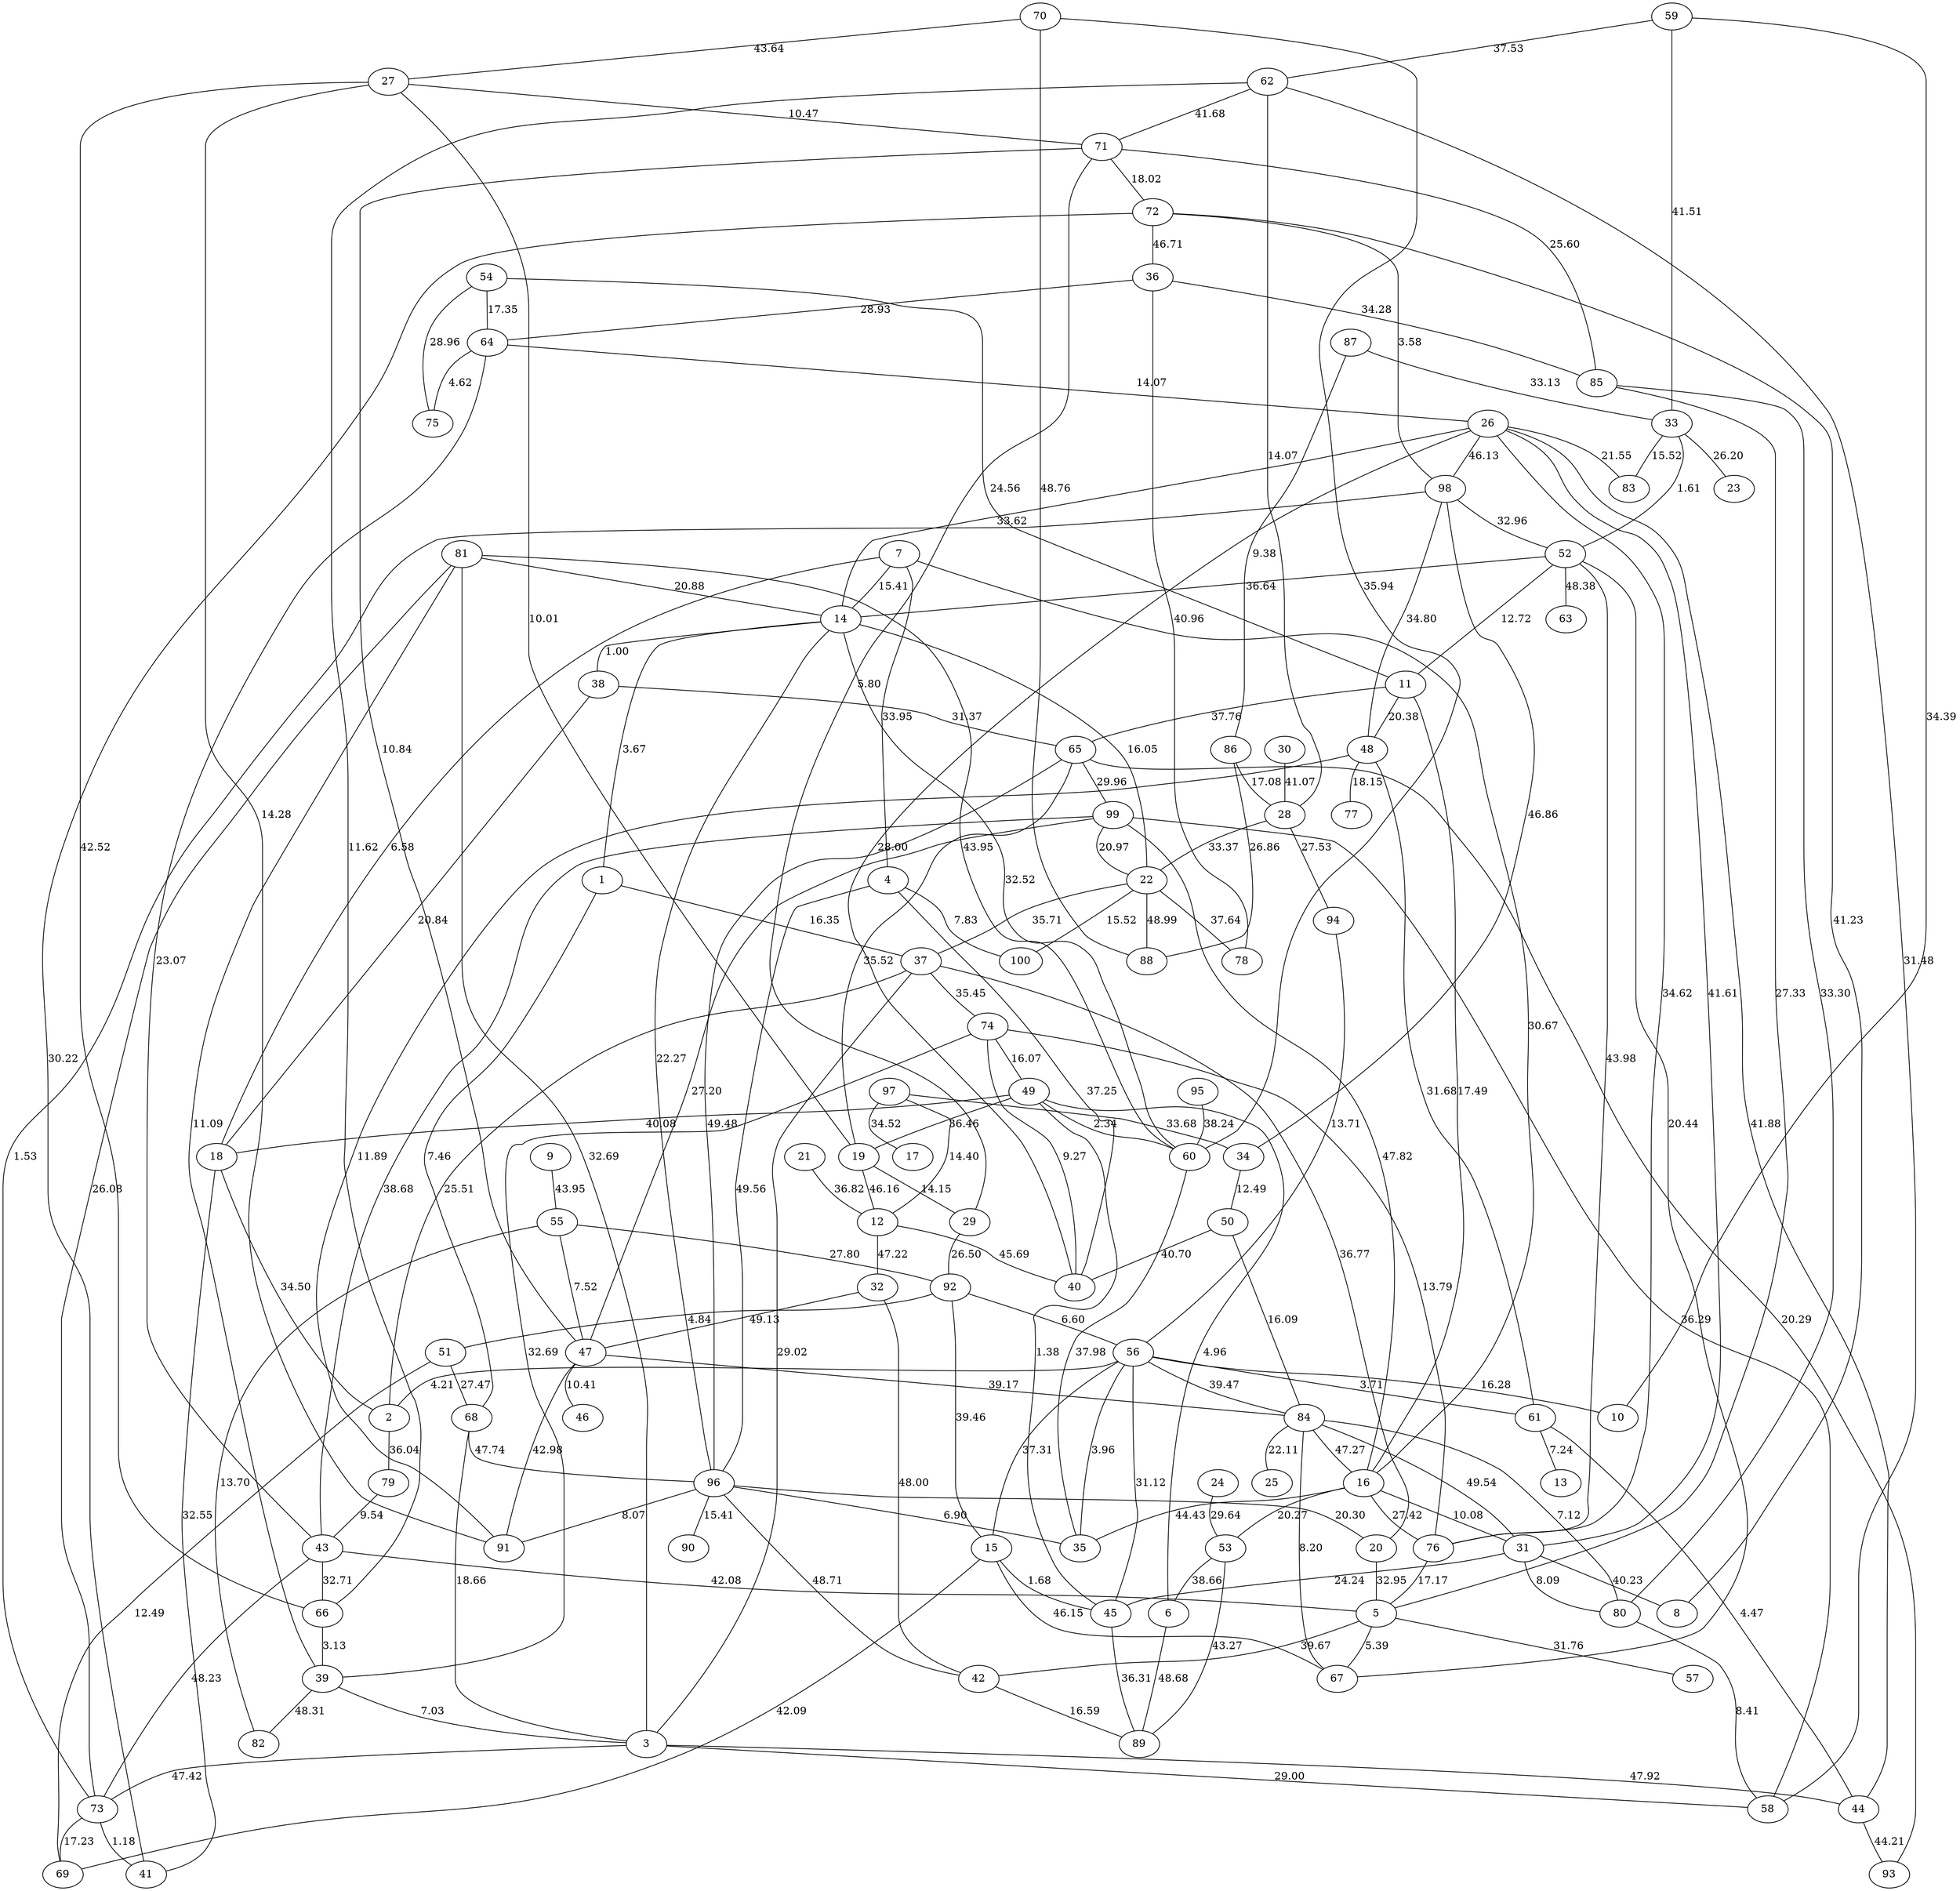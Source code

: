 graph {
70--60[label=35.94]
49--6[label=4.96]
98--72[label=3.58]
14--38[label=1.00]
4--100[label=7.83]
11--48[label=20.38]
81--39[label=11.09]
34--50[label=12.49]
30--28[label=41.07]
31--84[label=49.54]
73--69[label=17.23]
37--20[label=36.77]
52--14[label=36.64]
51--68[label=27.47]
52--67[label=20.44]
59--10[label=34.39]
2--37[label=25.51]
45--89[label=36.31]
97--17[label=34.52]
58--99[label=36.29]
39--3[label=7.03]
96--14[label=22.27]
56--61[label=3.71]
43--64[label=23.07]
52--76[label=43.98]
98--48[label=34.80]
62--66[label=11.62]
18--2[label=34.50]
85--5[label=27.33]
42--89[label=16.59]
3--44[label=47.92]
55--92[label=27.80]
56--84[label=39.47]
84--25[label=22.11]
61--44[label=4.47]
91--27[label=14.28]
62--71[label=41.68]
47--91[label=42.98]
24--53[label=29.64]
92--15[label=39.46]
55--47[label=7.52]
27--71[label=10.47]
96--20[label=20.30]
54--75[label=28.96]
72--36[label=46.71]
71--72[label=18.02]
40--26[label=28.00]
40--74[label=9.27]
39--82[label=48.31]
14--1[label=3.67]
19--29[label=14.15]
50--40[label=40.70]
49--18[label=40.08]
48--91[label=11.89]
59--33[label=41.51]
36--85[label=34.28]
1--68[label=7.46]
71--29[label=5.80]
11--65[label=37.76]
85--71[label=25.60]
22--88[label=48.99]
74--76[label=13.79]
81--14[label=20.88]
96--65[label=49.48]
84--80[label=7.12]
29--92[label=26.50]
97--12[label=14.40]
84--16[label=47.27]
60--35[label=37.98]
31--80[label=8.09]
9--55[label=43.95]
5--42[label=39.67]
86--28[label=17.08]
87--33[label=33.13]
54--11[label=24.56]
48--77[label=18.15]
26--98[label=46.13]
5--57[label=31.76]
14--60[label=32.52]
68--96[label=47.74]
62--28[label=14.07]
96--90[label=15.41]
98--34[label=46.86]
38--65[label=31.37]
15--69[label=42.09]
56--45[label=31.12]
66--27[label=42.52]
85--80[label=33.30]
33--52[label=1.61]
6--89[label=48.68]
64--26[label=14.07]
65--19[label=35.52]
48--61[label=31.68]
31--8[label=40.23]
73--98[label=1.53]
4--40[label=37.25]
50--84[label=16.09]
64--75[label=4.62]
70--27[label=43.64]
26--76[label=34.62]
99--47[label=27.20]
56--35[label=3.96]
47--71[label=10.84]
11--16[label=17.49]
92--56[label=6.60]
12--32[label=47.22]
26--14[label=33.62]
49--19[label=36.46]
49--60[label=2.34]
1--37[label=16.35]
43--5[label=42.08]
56--15[label=37.31]
66--39[label=3.13]
16--53[label=20.27]
96--91[label=8.07]
51--69[label=12.49]
21--12[label=36.82]
22--100[label=15.52]
32--47[label=49.13]
59--62[label=37.53]
28--94[label=27.53]
86--88[label=26.86]
98--52[label=32.96]
61--13[label=7.24]
76--5[label=17.17]
72--41[label=30.22]
15--67[label=46.15]
14--22[label=16.05]
3--37[label=29.02]
81--60[label=43.95]
96--42[label=48.71]
37--74[label=35.45]
16--31[label=10.08]
96--35[label=6.90]
15--45[label=1.68]
43--99[label=38.68]
52--11[label=12.72]
56--10[label=16.28]
87--86[label=9.38]
22--78[label=37.64]
36--78[label=40.96]
74--49[label=16.07]
7--18[label=6.58]
74--39[label=32.69]
12--40[label=45.69]
44--93[label=44.21]
16--76[label=27.42]
33--23[label=26.20]
53--89[label=43.27]
55--82[label=13.70]
3--58[label=29.00]
52--63[label=48.38]
5--67[label=5.39]
73--41[label=1.18]
22--37[label=35.71]
20--5[label=32.95]
31--45[label=24.24]
54--64[label=17.35]
99--16[label=47.82]
99--22[label=20.97]
68--3[label=18.66]
36--64[label=28.93]
7--16[label=30.67]
26--83[label=21.55]
62--58[label=31.48]
79--43[label=9.54]
18--38[label=20.84]
94--56[label=13.71]
32--42[label=48.00]
43--73[label=48.23]
81--73[label=26.08]
16--35[label=44.43]
4--96[label=49.56]
49--45[label=1.38]
7--14[label=15.41]
65--93[label=20.29]
84--67[label=8.20]
95--60[label=38.24]
53--6[label=38.66]
81--3[label=32.69]
65--99[label=29.96]
33--83[label=15.52]
31--26[label=41.61]
8--72[label=41.23]
44--26[label=41.88]
56--2[label=4.21]
2--79[label=36.04]
92--51[label=4.84]
97--34[label=33.68]
28--22[label=33.37]
7--4[label=33.95]
27--19[label=10.01]
47--46[label=10.41]
43--66[label=32.71]
3--73[label=47.42]
19--12[label=46.16]
47--84[label=39.17]
88--70[label=48.76]
41--18[label=32.55]
80--58[label=8.41]
}
